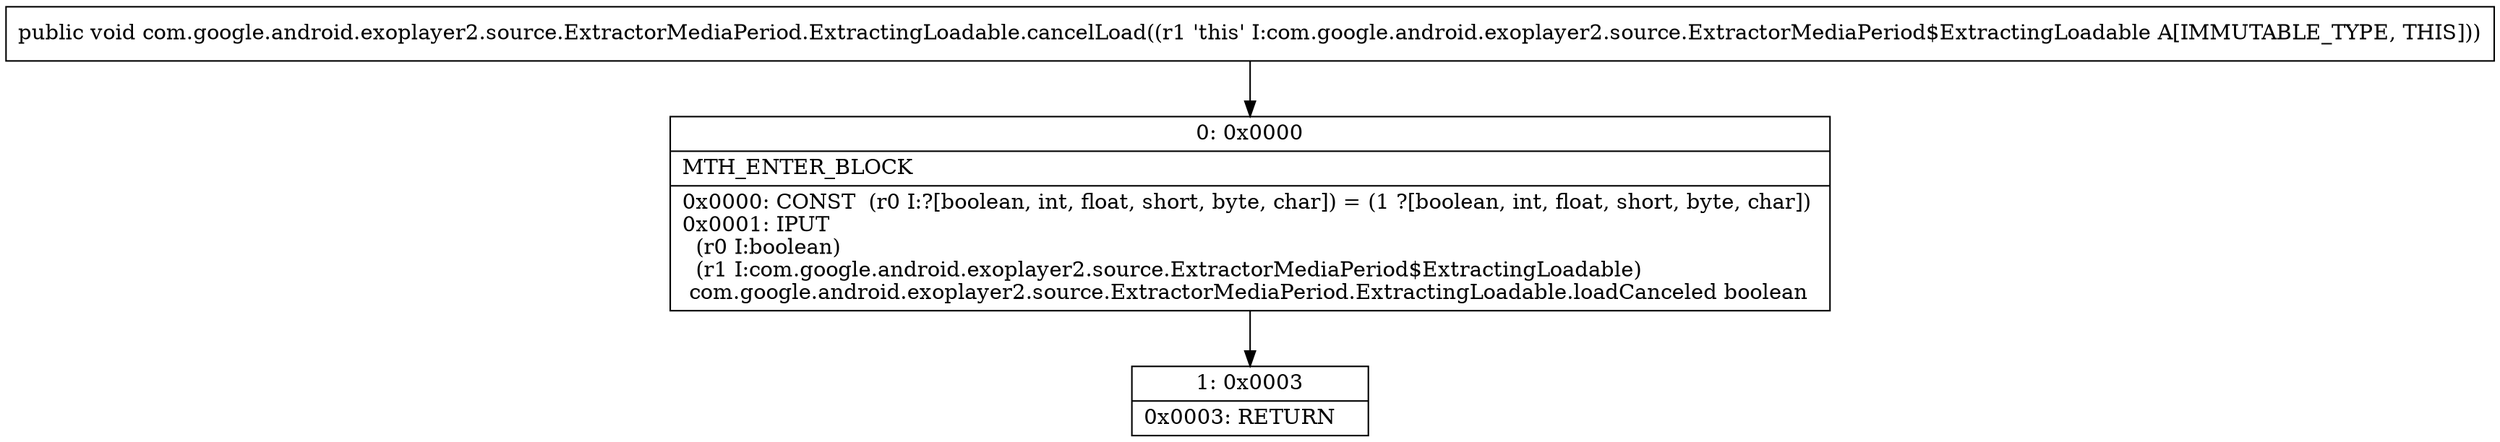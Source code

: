 digraph "CFG forcom.google.android.exoplayer2.source.ExtractorMediaPeriod.ExtractingLoadable.cancelLoad()V" {
Node_0 [shape=record,label="{0\:\ 0x0000|MTH_ENTER_BLOCK\l|0x0000: CONST  (r0 I:?[boolean, int, float, short, byte, char]) = (1 ?[boolean, int, float, short, byte, char]) \l0x0001: IPUT  \l  (r0 I:boolean)\l  (r1 I:com.google.android.exoplayer2.source.ExtractorMediaPeriod$ExtractingLoadable)\l com.google.android.exoplayer2.source.ExtractorMediaPeriod.ExtractingLoadable.loadCanceled boolean \l}"];
Node_1 [shape=record,label="{1\:\ 0x0003|0x0003: RETURN   \l}"];
MethodNode[shape=record,label="{public void com.google.android.exoplayer2.source.ExtractorMediaPeriod.ExtractingLoadable.cancelLoad((r1 'this' I:com.google.android.exoplayer2.source.ExtractorMediaPeriod$ExtractingLoadable A[IMMUTABLE_TYPE, THIS])) }"];
MethodNode -> Node_0;
Node_0 -> Node_1;
}

